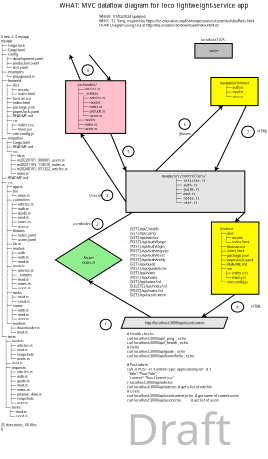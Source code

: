 <?xml version="1.0" encoding="UTF-8"?>
<dia:diagram xmlns:dia="http://www.lysator.liu.se/~alla/dia/">
  <dia:layer name="Background" visible="true" active="true">
    <dia:object type="Standard - Line" version="0" id="O0">
      <dia:attribute name="obj_pos">
        <dia:point val="34.996,59.212"/>
      </dia:attribute>
      <dia:attribute name="obj_bb">
        <dia:rectangle val="23.61,52.55;35.064,59.28"/>
      </dia:attribute>
      <dia:attribute name="conn_endpoints">
        <dia:point val="34.996,59.212"/>
        <dia:point val="23.707,52.62"/>
      </dia:attribute>
      <dia:attribute name="numcp">
        <dia:int val="1"/>
      </dia:attribute>
      <dia:attribute name="end_arrow">
        <dia:enum val="22"/>
      </dia:attribute>
      <dia:attribute name="end_arrow_length">
        <dia:real val="0.5"/>
      </dia:attribute>
      <dia:attribute name="end_arrow_width">
        <dia:real val="0.5"/>
      </dia:attribute>
      <dia:connections>
        <dia:connection handle="0" to="O13" connection="1"/>
        <dia:connection handle="1" to="O5" connection="8"/>
      </dia:connections>
    </dia:object>
    <dia:object type="Standard - Line" version="0" id="O1">
      <dia:attribute name="obj_pos">
        <dia:point val="22.261,16.34"/>
      </dia:attribute>
      <dia:attribute name="obj_bb">
        <dia:rectangle val="20.202,11.544;22.326,16.405"/>
      </dia:attribute>
      <dia:attribute name="conn_endpoints">
        <dia:point val="22.261,16.34"/>
        <dia:point val="20.311,11.647"/>
      </dia:attribute>
      <dia:attribute name="numcp">
        <dia:int val="1"/>
      </dia:attribute>
      <dia:attribute name="end_arrow">
        <dia:enum val="22"/>
      </dia:attribute>
      <dia:attribute name="end_arrow_length">
        <dia:real val="0.5"/>
      </dia:attribute>
      <dia:attribute name="end_arrow_width">
        <dia:real val="0.5"/>
      </dia:attribute>
    </dia:object>
    <dia:object type="Standard - Line" version="0" id="O2">
      <dia:attribute name="obj_pos">
        <dia:point val="23.707,45.008"/>
      </dia:attribute>
      <dia:attribute name="obj_bb">
        <dia:rectangle val="23.638,36.271;38.121,45.077"/>
      </dia:attribute>
      <dia:attribute name="conn_endpoints">
        <dia:point val="23.707,45.008"/>
        <dia:point val="38.025,36.34"/>
      </dia:attribute>
      <dia:attribute name="numcp">
        <dia:int val="1"/>
      </dia:attribute>
      <dia:attribute name="end_arrow">
        <dia:enum val="22"/>
      </dia:attribute>
      <dia:attribute name="end_arrow_length">
        <dia:real val="0.5"/>
      </dia:attribute>
      <dia:attribute name="end_arrow_width">
        <dia:real val="0.5"/>
      </dia:attribute>
      <dia:connections>
        <dia:connection handle="0" to="O5" connection="0"/>
      </dia:connections>
    </dia:object>
    <dia:object type="Flowchart - Box" version="0" id="O3">
      <dia:attribute name="obj_pos">
        <dia:point val="30.475,32.699"/>
      </dia:attribute>
      <dia:attribute name="obj_bb">
        <dia:rectangle val="30.425,32.649;52.075,40.249"/>
      </dia:attribute>
      <dia:attribute name="elem_corner">
        <dia:point val="30.475,32.699"/>
      </dia:attribute>
      <dia:attribute name="elem_width">
        <dia:real val="21.55"/>
      </dia:attribute>
      <dia:attribute name="elem_height">
        <dia:real val="7.5"/>
      </dia:attribute>
      <dia:attribute name="border_width">
        <dia:real val="0.1"/>
      </dia:attribute>
      <dia:attribute name="inner_color">
        <dia:color val="#e5e5e5"/>
      </dia:attribute>
      <dia:attribute name="show_background">
        <dia:boolean val="true"/>
      </dia:attribute>
      <dia:attribute name="padding">
        <dia:real val="0.5"/>
      </dia:attribute>
      <dia:attribute name="text">
        <dia:composite type="text">
          <dia:attribute name="string">
            <dia:string>#myapp/src/controllers/
     ├── articles.rs
 ├── auth.rs
  ├── guide.rs
├── mod.rs
  ├── notes.rs
 └── user.rs
#</dia:string>
          </dia:attribute>
          <dia:attribute name="font">
            <dia:font family="Consolas" style="0" name="Courier"/>
          </dia:attribute>
          <dia:attribute name="height">
            <dia:real val="0.8"/>
          </dia:attribute>
          <dia:attribute name="pos">
            <dia:point val="41.25,33.839"/>
          </dia:attribute>
          <dia:attribute name="color">
            <dia:color val="#000000"/>
          </dia:attribute>
          <dia:attribute name="alignment">
            <dia:enum val="1"/>
          </dia:attribute>
        </dia:composite>
      </dia:attribute>
    </dia:object>
    <dia:object type="Flowchart - Box" version="0" id="O4">
      <dia:attribute name="obj_pos">
        <dia:point val="45.876,15.75"/>
      </dia:attribute>
      <dia:attribute name="obj_bb">
        <dia:rectangle val="45.826,15.7;54.475,20.9"/>
      </dia:attribute>
      <dia:attribute name="elem_corner">
        <dia:point val="45.876,15.75"/>
      </dia:attribute>
      <dia:attribute name="elem_width">
        <dia:real val="8.549"/>
      </dia:attribute>
      <dia:attribute name="elem_height">
        <dia:real val="5.1"/>
      </dia:attribute>
      <dia:attribute name="border_width">
        <dia:real val="0.1"/>
      </dia:attribute>
      <dia:attribute name="inner_color">
        <dia:color val="#fffa00"/>
      </dia:attribute>
      <dia:attribute name="show_background">
        <dia:boolean val="true"/>
      </dia:attribute>
      <dia:attribute name="padding">
        <dia:real val="0.5"/>
      </dia:attribute>
      <dia:attribute name="text">
        <dia:composite type="text">
          <dia:attribute name="string">
            <dia:string>#myapp/src/views/
├── auth.rs
├── mod.rs
└── user.rs
#</dia:string>
          </dia:attribute>
          <dia:attribute name="font">
            <dia:font family="sans" style="0" name="Helvetica"/>
          </dia:attribute>
          <dia:attribute name="height">
            <dia:real val="0.8"/>
          </dia:attribute>
          <dia:attribute name="pos">
            <dia:point val="50.151,16.94"/>
          </dia:attribute>
          <dia:attribute name="color">
            <dia:color val="#000000"/>
          </dia:attribute>
          <dia:attribute name="alignment">
            <dia:enum val="1"/>
          </dia:attribute>
        </dia:composite>
      </dia:attribute>
    </dia:object>
    <dia:object type="Flowchart - Diamond" version="0" id="O5">
      <dia:attribute name="obj_pos">
        <dia:point val="17.689,45.008"/>
      </dia:attribute>
      <dia:attribute name="obj_bb">
        <dia:rectangle val="17.639,44.958;29.775,52.67"/>
      </dia:attribute>
      <dia:attribute name="elem_corner">
        <dia:point val="17.689,45.008"/>
      </dia:attribute>
      <dia:attribute name="elem_width">
        <dia:real val="12.036"/>
      </dia:attribute>
      <dia:attribute name="elem_height">
        <dia:real val="7.611"/>
      </dia:attribute>
      <dia:attribute name="border_width">
        <dia:real val="0.1"/>
      </dia:attribute>
      <dia:attribute name="inner_color">
        <dia:color val="#90ee90"/>
      </dia:attribute>
      <dia:attribute name="show_background">
        <dia:boolean val="true"/>
      </dia:attribute>
      <dia:attribute name="padding">
        <dia:real val="0.354"/>
      </dia:attribute>
      <dia:attribute name="text">
        <dia:composite type="text">
          <dia:attribute name="string">
            <dia:string>#Router
routes.rs#</dia:string>
          </dia:attribute>
          <dia:attribute name="font">
            <dia:font family="sans" style="0" name="Helvetica"/>
          </dia:attribute>
          <dia:attribute name="height">
            <dia:real val="0.8"/>
          </dia:attribute>
          <dia:attribute name="pos">
            <dia:point val="23.707,48.654"/>
          </dia:attribute>
          <dia:attribute name="color">
            <dia:color val="#000000"/>
          </dia:attribute>
          <dia:attribute name="alignment">
            <dia:enum val="1"/>
          </dia:attribute>
        </dia:composite>
      </dia:attribute>
    </dia:object>
    <dia:object type="Standard - Line" version="0" id="O6">
      <dia:attribute name="obj_pos">
        <dia:point val="50.275,55.045"/>
      </dia:attribute>
      <dia:attribute name="obj_bb">
        <dia:rectangle val="44.189,54.975;50.345,59.282"/>
      </dia:attribute>
      <dia:attribute name="conn_endpoints">
        <dia:point val="50.275,55.045"/>
        <dia:point val="44.281,59.212"/>
      </dia:attribute>
      <dia:attribute name="numcp">
        <dia:int val="1"/>
      </dia:attribute>
      <dia:attribute name="end_arrow">
        <dia:enum val="22"/>
      </dia:attribute>
      <dia:attribute name="end_arrow_length">
        <dia:real val="0.5"/>
      </dia:attribute>
      <dia:attribute name="end_arrow_width">
        <dia:real val="0.5"/>
      </dia:attribute>
    </dia:object>
    <dia:object type="Standard - Line" version="0" id="O7">
      <dia:attribute name="obj_pos">
        <dia:point val="35.862,32.699"/>
      </dia:attribute>
      <dia:attribute name="obj_bb">
        <dia:rectangle val="35.792,20.772;48.094,32.77"/>
      </dia:attribute>
      <dia:attribute name="conn_endpoints">
        <dia:point val="35.862,32.699"/>
        <dia:point val="48.014,20.85"/>
      </dia:attribute>
      <dia:attribute name="numcp">
        <dia:int val="1"/>
      </dia:attribute>
      <dia:attribute name="end_arrow">
        <dia:enum val="22"/>
      </dia:attribute>
      <dia:attribute name="end_arrow_length">
        <dia:real val="0.5"/>
      </dia:attribute>
      <dia:attribute name="end_arrow_width">
        <dia:real val="0.5"/>
      </dia:attribute>
      <dia:connections>
        <dia:connection handle="0" to="O3" connection="1"/>
        <dia:connection handle="1" to="O4" connection="12"/>
      </dia:connections>
    </dia:object>
    <dia:object type="Standard - Line" version="0" id="O8">
      <dia:attribute name="obj_pos">
        <dia:point val="52.288,20.85"/>
      </dia:attribute>
      <dia:attribute name="obj_bb">
        <dia:rectangle val="46.557,20.783;52.355,32.8"/>
      </dia:attribute>
      <dia:attribute name="conn_endpoints">
        <dia:point val="52.288,20.85"/>
        <dia:point val="46.638,32.699"/>
      </dia:attribute>
      <dia:attribute name="numcp">
        <dia:int val="1"/>
      </dia:attribute>
      <dia:attribute name="end_arrow">
        <dia:enum val="22"/>
      </dia:attribute>
      <dia:attribute name="end_arrow_length">
        <dia:real val="0.5"/>
      </dia:attribute>
      <dia:attribute name="end_arrow_width">
        <dia:real val="0.5"/>
      </dia:attribute>
      <dia:connections>
        <dia:connection handle="0" to="O4" connection="14"/>
        <dia:connection handle="1" to="O3" connection="3"/>
      </dia:connections>
    </dia:object>
    <dia:object type="Standard - Line" version="0" id="O9">
      <dia:attribute name="obj_pos">
        <dia:point val="30.475,38.324"/>
      </dia:attribute>
      <dia:attribute name="obj_bb">
        <dia:rectangle val="22.192,25.797;30.544,38.394"/>
      </dia:attribute>
      <dia:attribute name="conn_endpoints">
        <dia:point val="30.475,38.324"/>
        <dia:point val="22.261,25.89"/>
      </dia:attribute>
      <dia:attribute name="numcp">
        <dia:int val="1"/>
      </dia:attribute>
      <dia:attribute name="end_arrow">
        <dia:enum val="22"/>
      </dia:attribute>
      <dia:attribute name="end_arrow_length">
        <dia:real val="0.5"/>
      </dia:attribute>
      <dia:attribute name="end_arrow_width">
        <dia:real val="0.5"/>
      </dia:attribute>
      <dia:connections>
        <dia:connection handle="0" to="O3" connection="9"/>
      </dia:connections>
    </dia:object>
    <dia:object type="Flowchart - Ellipse" version="0" id="O10">
      <dia:attribute name="obj_pos">
        <dia:point val="25.8,59.579"/>
      </dia:attribute>
      <dia:attribute name="obj_bb">
        <dia:rectangle val="25.75,59.529;27.872,61.542"/>
      </dia:attribute>
      <dia:attribute name="elem_corner">
        <dia:point val="25.8,59.579"/>
      </dia:attribute>
      <dia:attribute name="elem_width">
        <dia:real val="2.022"/>
      </dia:attribute>
      <dia:attribute name="elem_height">
        <dia:real val="1.913"/>
      </dia:attribute>
      <dia:attribute name="show_background">
        <dia:boolean val="true"/>
      </dia:attribute>
      <dia:attribute name="padding">
        <dia:real val="0.354"/>
      </dia:attribute>
      <dia:attribute name="text">
        <dia:composite type="text">
          <dia:attribute name="string">
            <dia:string>#1#</dia:string>
          </dia:attribute>
          <dia:attribute name="font">
            <dia:font family="sans" style="0" name="Helvetica"/>
          </dia:attribute>
          <dia:attribute name="height">
            <dia:real val="0.8"/>
          </dia:attribute>
          <dia:attribute name="pos">
            <dia:point val="26.811,60.775"/>
          </dia:attribute>
          <dia:attribute name="color">
            <dia:color val="#000000"/>
          </dia:attribute>
          <dia:attribute name="alignment">
            <dia:enum val="1"/>
          </dia:attribute>
        </dia:composite>
      </dia:attribute>
    </dia:object>
    <dia:object type="Flowchart - Ellipse" version="0" id="O11">
      <dia:attribute name="obj_pos">
        <dia:point val="22.533,13.448"/>
      </dia:attribute>
      <dia:attribute name="obj_bb">
        <dia:rectangle val="22.483,13.398;24.605,15.411"/>
      </dia:attribute>
      <dia:attribute name="elem_corner">
        <dia:point val="22.533,13.448"/>
      </dia:attribute>
      <dia:attribute name="elem_width">
        <dia:real val="2.022"/>
      </dia:attribute>
      <dia:attribute name="elem_height">
        <dia:real val="1.913"/>
      </dia:attribute>
      <dia:attribute name="show_background">
        <dia:boolean val="true"/>
      </dia:attribute>
      <dia:attribute name="padding">
        <dia:real val="0.354"/>
      </dia:attribute>
      <dia:attribute name="text">
        <dia:composite type="text">
          <dia:attribute name="string">
            <dia:string>#4#</dia:string>
          </dia:attribute>
          <dia:attribute name="font">
            <dia:font family="sans" style="0" name="Helvetica"/>
          </dia:attribute>
          <dia:attribute name="height">
            <dia:real val="0.8"/>
          </dia:attribute>
          <dia:attribute name="pos">
            <dia:point val="23.544,14.644"/>
          </dia:attribute>
          <dia:attribute name="color">
            <dia:color val="#000000"/>
          </dia:attribute>
          <dia:attribute name="alignment">
            <dia:enum val="1"/>
          </dia:attribute>
        </dia:composite>
      </dia:attribute>
    </dia:object>
    <dia:object type="Flowchart - Ellipse" version="0" id="O12">
      <dia:attribute name="obj_pos">
        <dia:point val="29.911,28.212"/>
      </dia:attribute>
      <dia:attribute name="obj_bb">
        <dia:rectangle val="29.861,28.162;31.983,30.175"/>
      </dia:attribute>
      <dia:attribute name="elem_corner">
        <dia:point val="29.911,28.212"/>
      </dia:attribute>
      <dia:attribute name="elem_width">
        <dia:real val="2.022"/>
      </dia:attribute>
      <dia:attribute name="elem_height">
        <dia:real val="1.913"/>
      </dia:attribute>
      <dia:attribute name="show_background">
        <dia:boolean val="true"/>
      </dia:attribute>
      <dia:attribute name="padding">
        <dia:real val="0.354"/>
      </dia:attribute>
      <dia:attribute name="text">
        <dia:composite type="text">
          <dia:attribute name="string">
            <dia:string>#5#</dia:string>
          </dia:attribute>
          <dia:attribute name="font">
            <dia:font family="sans" style="0" name="Helvetica"/>
          </dia:attribute>
          <dia:attribute name="height">
            <dia:real val="0.8"/>
          </dia:attribute>
          <dia:attribute name="pos">
            <dia:point val="30.922,29.409"/>
          </dia:attribute>
          <dia:attribute name="color">
            <dia:color val="#000000"/>
          </dia:attribute>
          <dia:attribute name="alignment">
            <dia:enum val="1"/>
          </dia:attribute>
        </dia:composite>
      </dia:attribute>
    </dia:object>
    <dia:object type="Flowchart - Parallelogram" version="0" id="O13">
      <dia:attribute name="obj_pos">
        <dia:point val="29.625,59.212"/>
      </dia:attribute>
      <dia:attribute name="obj_bb">
        <dia:rectangle val="29.575,59.162;48.974,61.262"/>
      </dia:attribute>
      <dia:attribute name="elem_corner">
        <dia:point val="29.625,59.212"/>
      </dia:attribute>
      <dia:attribute name="elem_width">
        <dia:real val="19.299"/>
      </dia:attribute>
      <dia:attribute name="elem_height">
        <dia:real val="2"/>
      </dia:attribute>
      <dia:attribute name="border_width">
        <dia:real val="0.1"/>
      </dia:attribute>
      <dia:attribute name="inner_color">
        <dia:color val="#e5e5e5"/>
      </dia:attribute>
      <dia:attribute name="show_background">
        <dia:boolean val="true"/>
      </dia:attribute>
      <dia:attribute name="shear_angle">
        <dia:real val="70"/>
      </dia:attribute>
      <dia:attribute name="padding">
        <dia:real val="0.5"/>
      </dia:attribute>
      <dia:attribute name="text">
        <dia:composite type="text">
          <dia:attribute name="string">
            <dia:string>#http://localhost:3000/api/user/current#</dia:string>
          </dia:attribute>
          <dia:attribute name="font">
            <dia:font family="sans" style="0" name="Helvetica"/>
          </dia:attribute>
          <dia:attribute name="height">
            <dia:real val="0.8"/>
          </dia:attribute>
          <dia:attribute name="pos">
            <dia:point val="39.274,60.452"/>
          </dia:attribute>
          <dia:attribute name="color">
            <dia:color val="#000000"/>
          </dia:attribute>
          <dia:attribute name="alignment">
            <dia:enum val="1"/>
          </dia:attribute>
        </dia:composite>
      </dia:attribute>
    </dia:object>
    <dia:object type="Standard - Line" version="0" id="O14">
      <dia:attribute name="obj_pos">
        <dia:point val="27.704,25.89"/>
      </dia:attribute>
      <dia:attribute name="obj_bb">
        <dia:rectangle val="27.639,25.825;30.589,32.803"/>
      </dia:attribute>
      <dia:attribute name="conn_endpoints">
        <dia:point val="27.704,25.89"/>
        <dia:point val="30.475,32.699"/>
      </dia:attribute>
      <dia:attribute name="numcp">
        <dia:int val="1"/>
      </dia:attribute>
      <dia:attribute name="end_arrow">
        <dia:enum val="22"/>
      </dia:attribute>
      <dia:attribute name="end_arrow_length">
        <dia:real val="0.5"/>
      </dia:attribute>
      <dia:attribute name="end_arrow_width">
        <dia:real val="0.5"/>
      </dia:attribute>
    </dia:object>
    <dia:object type="Standard - Line" version="0" id="O15">
      <dia:attribute name="obj_pos">
        <dia:point val="23.825,11.647"/>
      </dia:attribute>
      <dia:attribute name="obj_bb">
        <dia:rectangle val="23.755,11.577;27.775,16.426"/>
      </dia:attribute>
      <dia:attribute name="conn_endpoints">
        <dia:point val="23.825,11.647"/>
        <dia:point val="27.704,16.34"/>
      </dia:attribute>
      <dia:attribute name="numcp">
        <dia:int val="1"/>
      </dia:attribute>
      <dia:attribute name="end_arrow">
        <dia:enum val="22"/>
      </dia:attribute>
      <dia:attribute name="end_arrow_length">
        <dia:real val="0.5"/>
      </dia:attribute>
      <dia:attribute name="end_arrow_width">
        <dia:real val="0.5"/>
      </dia:attribute>
      <dia:connections>
        <dia:connection handle="0" to="O0" connection="12"/>
      </dia:connections>
    </dia:object>
    <dia:object type="Standard - Text" version="1" id="O16">
      <dia:attribute name="obj_pos">
        <dia:point val="25.626,4.925"/>
      </dia:attribute>
      <dia:attribute name="obj_bb">
        <dia:rectangle val="25.626,4.266;53.335,7.496"/>
      </dia:attribute>
      <dia:attribute name="text">
        <dia:composite type="text">
          <dia:attribute name="string">
            <dia:string>#WHEN:  01/02/2024 updated.
WHO:  T.J. Yang, inspired by https://se-education.org/learningresources/contents/ruby/Rails.html
HOW: Diagram using Dia at http://dia-installer.de/download/index.html.en
#</dia:string>
          </dia:attribute>
          <dia:attribute name="font">
            <dia:font family="sans" style="0" name="Helvetica"/>
          </dia:attribute>
          <dia:attribute name="height">
            <dia:real val="0.8"/>
          </dia:attribute>
          <dia:attribute name="pos">
            <dia:point val="25.626,4.925"/>
          </dia:attribute>
          <dia:attribute name="color">
            <dia:color val="#000000"/>
          </dia:attribute>
          <dia:attribute name="alignment">
            <dia:enum val="0"/>
          </dia:attribute>
        </dia:composite>
      </dia:attribute>
      <dia:attribute name="valign">
        <dia:enum val="3"/>
      </dia:attribute>
    </dia:object>
    <dia:group>
      <dia:object type="Flowchart - Ellipse" version="0" id="O17">
        <dia:attribute name="obj_pos">
          <dia:point val="24.349,41.336"/>
        </dia:attribute>
        <dia:attribute name="obj_bb">
          <dia:rectangle val="24.299,41.286;26.37,43.327"/>
        </dia:attribute>
        <dia:attribute name="elem_corner">
          <dia:point val="24.349,41.336"/>
        </dia:attribute>
        <dia:attribute name="elem_width">
          <dia:real val="1.971"/>
        </dia:attribute>
        <dia:attribute name="elem_height">
          <dia:real val="1.941"/>
        </dia:attribute>
        <dia:attribute name="show_background">
          <dia:boolean val="true"/>
        </dia:attribute>
        <dia:attribute name="padding">
          <dia:real val="0.354"/>
        </dia:attribute>
        <dia:attribute name="text">
          <dia:composite type="text">
            <dia:attribute name="string">
              <dia:string>#2#</dia:string>
            </dia:attribute>
            <dia:attribute name="font">
              <dia:font family="sans" style="0" name="Helvetica"/>
            </dia:attribute>
            <dia:attribute name="height">
              <dia:real val="0.8"/>
            </dia:attribute>
            <dia:attribute name="pos">
              <dia:point val="25.334,42.547"/>
            </dia:attribute>
            <dia:attribute name="color">
              <dia:color val="#000000"/>
            </dia:attribute>
            <dia:attribute name="alignment">
              <dia:enum val="1"/>
            </dia:attribute>
          </dia:composite>
        </dia:attribute>
      </dia:object>
      <dia:object type="Standard - Text" version="1" id="O18">
        <dia:attribute name="obj_pos">
          <dia:point val="20.872,42.531"/>
        </dia:attribute>
        <dia:attribute name="obj_bb">
          <dia:rectangle val="20.872,41.891;24.062,42.663"/>
        </dia:attribute>
        <dia:attribute name="text">
          <dia:composite type="text">
            <dia:attribute name="string">
              <dia:string>#user#index#</dia:string>
            </dia:attribute>
            <dia:attribute name="font">
              <dia:font family="sans" style="0" name="Helvetica"/>
            </dia:attribute>
            <dia:attribute name="height">
              <dia:real val="0.8"/>
            </dia:attribute>
            <dia:attribute name="pos">
              <dia:point val="20.872,42.531"/>
            </dia:attribute>
            <dia:attribute name="color">
              <dia:color val="#000000"/>
            </dia:attribute>
            <dia:attribute name="alignment">
              <dia:enum val="0"/>
            </dia:attribute>
          </dia:composite>
        </dia:attribute>
        <dia:attribute name="valign">
          <dia:enum val="3"/>
        </dia:attribute>
      </dia:object>
    </dia:group>
    <dia:object type="Standard - Text" version="1" id="O19">
      <dia:attribute name="obj_pos">
        <dia:point val="7.825,8.576"/>
      </dia:attribute>
      <dia:attribute name="obj_bb">
        <dia:rectangle val="7.825,7.936;20.075,80.708"/>
      </dia:attribute>
      <dia:attribute name="text">
        <dia:composite type="text">
          <dia:attribute name="string">
            <dia:string>#$ tree -L 3 myapp
myapp
├── Cargo.lock
├── Cargo.toml
├── config
│   ├── development.yaml
│   ├── production.yaml
│   └── test.yaml
├── examples
│   └── playground.rs
├── frontend
│   ├── dist
│   │   ├── assets
│   │   └── index.html
│   ├── favicon.ico
│   ├── index.html
│   ├── package.json
│   ├── pnpm-lock.yaml
│   ├── README.md
│   ├── src
│   │   ├── index.css
│   │   └── main.jsx
│   └── vite.config.js
├── migration
│   ├── Cargo.toml
│   ├── README.md
│   └── src
│       ├── lib.rs
│       ├── m20220101_000001_users.rs
│       ├── m20231103_114510_notes.rs
│       ├── m20240101_031322_articles.rs
│       └── main.rs
├── README.md
├── src
│   ├── app.rs
│   ├── bin
│   │   └── main.rs
│   ├── controllers
│   │   ├── articles.rs
│   │   ├── auth.rs
│   │   ├── guide.rs
│   │   ├── mod.rs
│   │   ├── notes.rs
│   │   └── user.rs
│   ├── fixtures
│   │   ├── notes.yaml
│   │   └── users.yaml
│   ├── lib.rs
│   ├── mailers
│   │   ├── auth
│   │   ├── auth.rs
│   │   └── mod.rs
│   ├── models
│   │   ├── articles.rs
│   │   ├── _entities
│   │   ├── mod.rs
│   │   ├── notes.rs
│   │   └── users.rs
│   ├── tasks
│   │   ├── mod.rs
│   │   └── seed.rs
│   ├── views
│   │   ├── auth.rs
│   │   ├── mod.rs
│   │   └── user.rs
│   └── workers
│       ├── downloader.rs
│       └── mod.rs
└── tests
    ├── models
    │   ├── articles.rs
    │   ├── mod.rs
    │   ├── snapshots
    │   └── users.rs
    ├── mod.rs
    ├── requests
    │   ├── articles.rs
    │   ├── auth.rs
    │   ├── guide.rs
    │   ├── mod.rs
    │   ├── notes.rs
    │   ├── prepare_data.rs
    │   ├── snapshots
    │   └── user.rs
    └── tasks
        ├── mod.rs
        └── seed.rs

25 directories, 60 files
$
#</dia:string>
          </dia:attribute>
          <dia:attribute name="font">
            <dia:font family="sans" style="0" name="Helvetica"/>
          </dia:attribute>
          <dia:attribute name="height">
            <dia:real val="0.8"/>
          </dia:attribute>
          <dia:attribute name="pos">
            <dia:point val="7.825,8.576"/>
          </dia:attribute>
          <dia:attribute name="color">
            <dia:color val="#000000"/>
          </dia:attribute>
          <dia:attribute name="alignment">
            <dia:enum val="0"/>
          </dia:attribute>
        </dia:composite>
      </dia:attribute>
      <dia:attribute name="valign">
        <dia:enum val="3"/>
      </dia:attribute>
    </dia:object>
    <dia:object type="Standard - Line" version="0" id="O20">
      <dia:attribute name="obj_pos">
        <dia:point val="52.025,40.199"/>
      </dia:attribute>
      <dia:attribute name="obj_bb">
        <dia:rectangle val="50.196,40.129;52.096,42.024"/>
      </dia:attribute>
      <dia:attribute name="conn_endpoints">
        <dia:point val="52.025,40.199"/>
        <dia:point val="50.275,41.945"/>
      </dia:attribute>
      <dia:attribute name="numcp">
        <dia:int val="1"/>
      </dia:attribute>
      <dia:attribute name="end_arrow">
        <dia:enum val="22"/>
      </dia:attribute>
      <dia:attribute name="end_arrow_length">
        <dia:real val="0.5"/>
      </dia:attribute>
      <dia:attribute name="end_arrow_width">
        <dia:real val="0.5"/>
      </dia:attribute>
      <dia:connections>
        <dia:connection handle="0" to="O3" connection="15"/>
      </dia:connections>
    </dia:object>
    <dia:group>
      <dia:object type="Standard - Text" version="1" id="O21">
        <dia:attribute name="obj_pos">
          <dia:point val="46.689,54.402"/>
        </dia:attribute>
        <dia:attribute name="obj_bb">
          <dia:rectangle val="46.689,53.762;48.306,54.535"/>
        </dia:attribute>
        <dia:attribute name="text">
          <dia:composite type="text">
            <dia:attribute name="string">
              <dia:string>#HTML#</dia:string>
            </dia:attribute>
            <dia:attribute name="font">
              <dia:font family="sans" style="0" name="Helvetica"/>
            </dia:attribute>
            <dia:attribute name="height">
              <dia:real val="0.8"/>
            </dia:attribute>
            <dia:attribute name="pos">
              <dia:point val="46.689,54.402"/>
            </dia:attribute>
            <dia:attribute name="color">
              <dia:color val="#000000"/>
            </dia:attribute>
            <dia:attribute name="alignment">
              <dia:enum val="0"/>
            </dia:attribute>
          </dia:composite>
        </dia:attribute>
        <dia:attribute name="valign">
          <dia:enum val="3"/>
        </dia:attribute>
      </dia:object>
      <dia:object type="Flowchart - Box" version="0" id="O22">
        <dia:attribute name="obj_pos">
          <dia:point val="45.975,41.945"/>
        </dia:attribute>
        <dia:attribute name="obj_bb">
          <dia:rectangle val="45.925,41.895;54.625,55.095"/>
        </dia:attribute>
        <dia:attribute name="elem_corner">
          <dia:point val="45.975,41.945"/>
        </dia:attribute>
        <dia:attribute name="elem_width">
          <dia:real val="8.6"/>
        </dia:attribute>
        <dia:attribute name="elem_height">
          <dia:real val="13.1"/>
        </dia:attribute>
        <dia:attribute name="border_width">
          <dia:real val="0.1"/>
        </dia:attribute>
        <dia:attribute name="inner_color">
          <dia:color val="#fffa00"/>
        </dia:attribute>
        <dia:attribute name="show_background">
          <dia:boolean val="true"/>
        </dia:attribute>
        <dia:attribute name="padding">
          <dia:real val="0.5"/>
        </dia:attribute>
        <dia:attribute name="text">
          <dia:composite type="text">
            <dia:attribute name="string">
              <dia:string>#













#</dia:string>
            </dia:attribute>
            <dia:attribute name="font">
              <dia:font family="sans" style="0" name="Helvetica"/>
            </dia:attribute>
            <dia:attribute name="height">
              <dia:real val="0.8"/>
            </dia:attribute>
            <dia:attribute name="pos">
              <dia:point val="50.275,43.135"/>
            </dia:attribute>
            <dia:attribute name="color">
              <dia:color val="#000000"/>
            </dia:attribute>
            <dia:attribute name="alignment">
              <dia:enum val="1"/>
            </dia:attribute>
          </dia:composite>
        </dia:attribute>
      </dia:object>
      <dia:object type="Standard - Text" version="1" id="O23">
        <dia:attribute name="obj_pos">
          <dia:point val="47.575,43.44"/>
        </dia:attribute>
        <dia:attribute name="obj_bb">
          <dia:rectangle val="47.575,42.8;53.615,53.972"/>
        </dia:attribute>
        <dia:attribute name="text">
          <dia:composite type="text">
            <dia:attribute name="string">
              <dia:string>#frontend
├── dist
│   ├── assets
│   └── index.html
├── favicon.ico
├── index.html
├── package.json
├── pnpm-lock.yaml
├── README.md
├── src
│   ├── index.css
│   └── main.jsx
└── vite.config.js
#</dia:string>
            </dia:attribute>
            <dia:attribute name="font">
              <dia:font family="sans" style="0" name="Helvetica"/>
            </dia:attribute>
            <dia:attribute name="height">
              <dia:real val="0.8"/>
            </dia:attribute>
            <dia:attribute name="pos">
              <dia:point val="47.575,43.44"/>
            </dia:attribute>
            <dia:attribute name="color">
              <dia:color val="#000000"/>
            </dia:attribute>
            <dia:attribute name="alignment">
              <dia:enum val="0"/>
            </dia:attribute>
          </dia:composite>
        </dia:attribute>
        <dia:attribute name="valign">
          <dia:enum val="3"/>
        </dia:attribute>
      </dia:object>
    </dia:group>
    <dia:group>
      <dia:object type="Flowchart - Ellipse" version="0" id="O24">
        <dia:attribute name="obj_pos">
          <dia:point val="51.462,24.567"/>
        </dia:attribute>
        <dia:attribute name="obj_bb">
          <dia:rectangle val="51.412,24.517;53.794,26.689"/>
        </dia:attribute>
        <dia:attribute name="elem_corner">
          <dia:point val="51.462,24.567"/>
        </dia:attribute>
        <dia:attribute name="elem_width">
          <dia:real val="2.282"/>
        </dia:attribute>
        <dia:attribute name="elem_height">
          <dia:real val="2.073"/>
        </dia:attribute>
        <dia:attribute name="show_background">
          <dia:boolean val="true"/>
        </dia:attribute>
        <dia:attribute name="padding">
          <dia:real val="0.354"/>
        </dia:attribute>
        <dia:attribute name="text">
          <dia:composite type="text">
            <dia:attribute name="string">
              <dia:string>#7#</dia:string>
            </dia:attribute>
            <dia:attribute name="font">
              <dia:font family="sans" style="0" name="Helvetica"/>
            </dia:attribute>
            <dia:attribute name="height">
              <dia:real val="0.8"/>
            </dia:attribute>
            <dia:attribute name="pos">
              <dia:point val="52.603,25.843"/>
            </dia:attribute>
            <dia:attribute name="color">
              <dia:color val="#000000"/>
            </dia:attribute>
            <dia:attribute name="alignment">
              <dia:enum val="1"/>
            </dia:attribute>
          </dia:composite>
        </dia:attribute>
      </dia:object>
      <dia:object type="Standard - Text" version="1" id="O25">
        <dia:attribute name="obj_pos">
          <dia:point val="54.316,25.721"/>
        </dia:attribute>
        <dia:attribute name="obj_bb">
          <dia:rectangle val="54.316,25.081;55.933,25.854"/>
        </dia:attribute>
        <dia:attribute name="text">
          <dia:composite type="text">
            <dia:attribute name="string">
              <dia:string>#HTML#</dia:string>
            </dia:attribute>
            <dia:attribute name="font">
              <dia:font family="sans" style="0" name="Helvetica"/>
            </dia:attribute>
            <dia:attribute name="height">
              <dia:real val="0.8"/>
            </dia:attribute>
            <dia:attribute name="pos">
              <dia:point val="54.316,25.721"/>
            </dia:attribute>
            <dia:attribute name="color">
              <dia:color val="#000000"/>
            </dia:attribute>
            <dia:attribute name="alignment">
              <dia:enum val="0"/>
            </dia:attribute>
          </dia:composite>
        </dia:attribute>
        <dia:attribute name="valign">
          <dia:enum val="3"/>
        </dia:attribute>
      </dia:object>
    </dia:group>
    <dia:group>
      <dia:object type="Flowchart - Ellipse" version="0" id="O26">
        <dia:attribute name="obj_pos">
          <dia:point val="40.108,23.239"/>
        </dia:attribute>
        <dia:attribute name="obj_bb">
          <dia:rectangle val="40.058,23.189;42.181,25.202"/>
        </dia:attribute>
        <dia:attribute name="elem_corner">
          <dia:point val="40.108,23.239"/>
        </dia:attribute>
        <dia:attribute name="elem_width">
          <dia:real val="2.022"/>
        </dia:attribute>
        <dia:attribute name="elem_height">
          <dia:real val="1.913"/>
        </dia:attribute>
        <dia:attribute name="show_background">
          <dia:boolean val="true"/>
        </dia:attribute>
        <dia:attribute name="padding">
          <dia:real val="0.354"/>
        </dia:attribute>
        <dia:attribute name="text">
          <dia:composite type="text">
            <dia:attribute name="string">
              <dia:string>#6#</dia:string>
            </dia:attribute>
            <dia:attribute name="font">
              <dia:font family="sans" style="0" name="Helvetica"/>
            </dia:attribute>
            <dia:attribute name="height">
              <dia:real val="0.8"/>
            </dia:attribute>
            <dia:attribute name="pos">
              <dia:point val="41.12,24.436"/>
            </dia:attribute>
            <dia:attribute name="color">
              <dia:color val="#000000"/>
            </dia:attribute>
            <dia:attribute name="alignment">
              <dia:enum val="1"/>
            </dia:attribute>
          </dia:composite>
        </dia:attribute>
      </dia:object>
      <dia:object type="Standard - Text" version="1" id="O27">
        <dia:attribute name="obj_pos">
          <dia:point val="40.082,26.196"/>
        </dia:attribute>
        <dia:attribute name="obj_bb">
          <dia:rectangle val="40.082,25.556;42.159,26.329"/>
        </dia:attribute>
        <dia:attribute name="text">
          <dia:composite type="text">
            <dia:attribute name="string">
              <dia:string>#@users#</dia:string>
            </dia:attribute>
            <dia:attribute name="font">
              <dia:font family="sans" style="0" name="Helvetica"/>
            </dia:attribute>
            <dia:attribute name="height">
              <dia:real val="0.8"/>
            </dia:attribute>
            <dia:attribute name="pos">
              <dia:point val="40.082,26.196"/>
            </dia:attribute>
            <dia:attribute name="color">
              <dia:color val="#000000"/>
            </dia:attribute>
            <dia:attribute name="alignment">
              <dia:enum val="0"/>
            </dia:attribute>
          </dia:composite>
        </dia:attribute>
        <dia:attribute name="valign">
          <dia:enum val="3"/>
        </dia:attribute>
      </dia:object>
    </dia:group>
    <dia:group>
      <dia:object type="Flowchart - Ellipse" version="0" id="O28">
        <dia:attribute name="obj_pos">
          <dia:point val="49.58,56.412"/>
        </dia:attribute>
        <dia:attribute name="obj_bb">
          <dia:rectangle val="49.53,56.362;51.874,58.328"/>
        </dia:attribute>
        <dia:attribute name="elem_corner">
          <dia:point val="49.58,56.412"/>
        </dia:attribute>
        <dia:attribute name="elem_width">
          <dia:real val="2.244"/>
        </dia:attribute>
        <dia:attribute name="elem_height">
          <dia:real val="1.866"/>
        </dia:attribute>
        <dia:attribute name="show_background">
          <dia:boolean val="true"/>
        </dia:attribute>
        <dia:attribute name="padding">
          <dia:real val="0.354"/>
        </dia:attribute>
        <dia:attribute name="text">
          <dia:composite type="text">
            <dia:attribute name="string">
              <dia:string>#8#</dia:string>
            </dia:attribute>
            <dia:attribute name="font">
              <dia:font family="sans" style="0" name="Helvetica"/>
            </dia:attribute>
            <dia:attribute name="height">
              <dia:real val="0.8"/>
            </dia:attribute>
            <dia:attribute name="pos">
              <dia:point val="50.702,57.585"/>
            </dia:attribute>
            <dia:attribute name="color">
              <dia:color val="#000000"/>
            </dia:attribute>
            <dia:attribute name="alignment">
              <dia:enum val="1"/>
            </dia:attribute>
          </dia:composite>
        </dia:attribute>
      </dia:object>
      <dia:object type="Standard - Text" version="1" id="O29">
        <dia:attribute name="obj_pos">
          <dia:point val="53.175,57.49"/>
        </dia:attribute>
        <dia:attribute name="obj_bb">
          <dia:rectangle val="53.175,56.85;54.792,57.623"/>
        </dia:attribute>
        <dia:attribute name="text">
          <dia:composite type="text">
            <dia:attribute name="string">
              <dia:string>#HTML#</dia:string>
            </dia:attribute>
            <dia:attribute name="font">
              <dia:font family="sans" style="0" name="Helvetica"/>
            </dia:attribute>
            <dia:attribute name="height">
              <dia:real val="0.8"/>
            </dia:attribute>
            <dia:attribute name="pos">
              <dia:point val="53.175,57.49"/>
            </dia:attribute>
            <dia:attribute name="color">
              <dia:color val="#000000"/>
            </dia:attribute>
            <dia:attribute name="alignment">
              <dia:enum val="0"/>
            </dia:attribute>
          </dia:composite>
        </dia:attribute>
        <dia:attribute name="valign">
          <dia:enum val="3"/>
        </dia:attribute>
      </dia:object>
    </dia:group>
    <dia:object type="Standard - Text" version="1" id="O30">
      <dia:attribute name="obj_pos">
        <dia:point val="18.45,3.09"/>
      </dia:attribute>
      <dia:attribute name="obj_bb">
        <dia:rectangle val="18.45,1.926;49.552,6.213"/>
      </dia:attribute>
      <dia:attribute name="text">
        <dia:composite type="text">
          <dia:attribute name="string">
            <dia:string>#WHAT: MVC dataflow diagram for loco lightweight-service app

#</dia:string>
          </dia:attribute>
          <dia:attribute name="font">
            <dia:font family="sans" style="0" name="Helvetica"/>
          </dia:attribute>
          <dia:attribute name="height">
            <dia:real val="1.411"/>
          </dia:attribute>
          <dia:attribute name="pos">
            <dia:point val="18.45,3.09"/>
          </dia:attribute>
          <dia:attribute name="color">
            <dia:color val="#000000"/>
          </dia:attribute>
          <dia:attribute name="alignment">
            <dia:enum val="0"/>
          </dia:attribute>
        </dia:composite>
      </dia:attribute>
      <dia:attribute name="valign">
        <dia:enum val="3"/>
      </dia:attribute>
    </dia:object>
    <dia:group>
      <dia:object type="Flowchart - Box" version="0" id="O31">
        <dia:attribute name="obj_pos">
          <dia:point val="19.54,16.34"/>
        </dia:attribute>
        <dia:attribute name="obj_bb">
          <dia:rectangle val="19.49,16.29;30.475,25.94"/>
        </dia:attribute>
        <dia:attribute name="elem_corner">
          <dia:point val="19.54,16.34"/>
        </dia:attribute>
        <dia:attribute name="elem_width">
          <dia:real val="10.885"/>
        </dia:attribute>
        <dia:attribute name="elem_height">
          <dia:real val="9.55"/>
        </dia:attribute>
        <dia:attribute name="border_width">
          <dia:real val="0.1"/>
        </dia:attribute>
        <dia:attribute name="inner_color">
          <dia:color val="#ffc0cb"/>
        </dia:attribute>
        <dia:attribute name="show_background">
          <dia:boolean val="true"/>
        </dia:attribute>
        <dia:attribute name="padding">
          <dia:real val="0.5"/>
        </dia:attribute>
        <dia:attribute name="text">
          <dia:composite type="text">
            <dia:attribute name="string">
              <dia:string>##</dia:string>
            </dia:attribute>
            <dia:attribute name="font">
              <dia:font family="sans" style="0" name="Helvetica"/>
            </dia:attribute>
            <dia:attribute name="height">
              <dia:real val="0.8"/>
            </dia:attribute>
            <dia:attribute name="pos">
              <dia:point val="24.982,21.355"/>
            </dia:attribute>
            <dia:attribute name="color">
              <dia:color val="#000000"/>
            </dia:attribute>
            <dia:attribute name="alignment">
              <dia:enum val="1"/>
            </dia:attribute>
          </dia:composite>
        </dia:attribute>
      </dia:object>
      <dia:object type="Standard - Text" version="1" id="O32">
        <dia:attribute name="obj_pos">
          <dia:point val="30.557,22.917"/>
        </dia:attribute>
        <dia:attribute name="obj_bb">
          <dia:rectangle val="30.557,22.277;30.557,23.05"/>
        </dia:attribute>
        <dia:attribute name="text">
          <dia:composite type="text">
            <dia:attribute name="string">
              <dia:string>##</dia:string>
            </dia:attribute>
            <dia:attribute name="font">
              <dia:font family="sans" style="0" name="Helvetica"/>
            </dia:attribute>
            <dia:attribute name="height">
              <dia:real val="0.8"/>
            </dia:attribute>
            <dia:attribute name="pos">
              <dia:point val="30.557,22.917"/>
            </dia:attribute>
            <dia:attribute name="color">
              <dia:color val="#000000"/>
            </dia:attribute>
            <dia:attribute name="alignment">
              <dia:enum val="0"/>
            </dia:attribute>
          </dia:composite>
        </dia:attribute>
        <dia:attribute name="valign">
          <dia:enum val="3"/>
        </dia:attribute>
      </dia:object>
      <dia:object type="Standard - Text" version="1" id="O33">
        <dia:attribute name="obj_pos">
          <dia:point val="21.675,17.29"/>
        </dia:attribute>
        <dia:attribute name="obj_bb">
          <dia:rectangle val="21.675,16.65;27.115,25.422"/>
        </dia:attribute>
        <dia:attribute name="text">
          <dia:composite type="text">
            <dia:attribute name="string">
              <dia:string>#src/models/
├── articles.rs
├── _entities
│   ├── articles.rs
│   ├── mod.rs
│   ├── notes.rs
│   ├── prelude.rs
│   └── users.rs
├── mod.rs
├── notes.rs
└── users.rs#</dia:string>
            </dia:attribute>
            <dia:attribute name="font">
              <dia:font family="sans" style="0" name="Helvetica"/>
            </dia:attribute>
            <dia:attribute name="height">
              <dia:real val="0.8"/>
            </dia:attribute>
            <dia:attribute name="pos">
              <dia:point val="21.675,17.29"/>
            </dia:attribute>
            <dia:attribute name="color">
              <dia:color val="#000000"/>
            </dia:attribute>
            <dia:attribute name="alignment">
              <dia:enum val="0"/>
            </dia:attribute>
          </dia:composite>
        </dia:attribute>
        <dia:attribute name="valign">
          <dia:enum val="3"/>
        </dia:attribute>
      </dia:object>
    </dia:group>
    <dia:group>
      <dia:object type="Flowchart - Ellipse" version="0" id="O34">
        <dia:attribute name="obj_pos">
          <dia:point val="26.067,36.155"/>
        </dia:attribute>
        <dia:attribute name="obj_bb">
          <dia:rectangle val="26.017,36.105;28.139,38.117"/>
        </dia:attribute>
        <dia:attribute name="elem_corner">
          <dia:point val="26.067,36.155"/>
        </dia:attribute>
        <dia:attribute name="elem_width">
          <dia:real val="2.022"/>
        </dia:attribute>
        <dia:attribute name="elem_height">
          <dia:real val="1.913"/>
        </dia:attribute>
        <dia:attribute name="show_background">
          <dia:boolean val="true"/>
        </dia:attribute>
        <dia:attribute name="padding">
          <dia:real val="0.354"/>
        </dia:attribute>
        <dia:attribute name="text">
          <dia:composite type="text">
            <dia:attribute name="string">
              <dia:string>#3#</dia:string>
            </dia:attribute>
            <dia:attribute name="font">
              <dia:font family="sans" style="0" name="Helvetica"/>
            </dia:attribute>
            <dia:attribute name="height">
              <dia:real val="0.8"/>
            </dia:attribute>
            <dia:attribute name="pos">
              <dia:point val="27.078,37.351"/>
            </dia:attribute>
            <dia:attribute name="color">
              <dia:color val="#000000"/>
            </dia:attribute>
            <dia:attribute name="alignment">
              <dia:enum val="1"/>
            </dia:attribute>
          </dia:composite>
        </dia:attribute>
      </dia:object>
      <dia:object type="Standard - Text" version="1" id="O35">
        <dia:attribute name="obj_pos">
          <dia:point val="23.781,37.352"/>
        </dia:attribute>
        <dia:attribute name="obj_bb">
          <dia:rectangle val="23.781,36.712;25.879,37.484"/>
        </dia:attribute>
        <dia:attribute name="text">
          <dia:composite type="text">
            <dia:attribute name="string">
              <dia:string>#User.all#</dia:string>
            </dia:attribute>
            <dia:attribute name="font">
              <dia:font family="sans" style="0" name="Helvetica"/>
            </dia:attribute>
            <dia:attribute name="height">
              <dia:real val="0.8"/>
            </dia:attribute>
            <dia:attribute name="pos">
              <dia:point val="23.781,37.352"/>
            </dia:attribute>
            <dia:attribute name="color">
              <dia:color val="#000000"/>
            </dia:attribute>
            <dia:attribute name="alignment">
              <dia:enum val="0"/>
            </dia:attribute>
          </dia:composite>
        </dia:attribute>
        <dia:attribute name="valign">
          <dia:enum val="3"/>
        </dia:attribute>
      </dia:object>
    </dia:group>
    <dia:object type="Standard - Text" version="1" id="O36">
      <dia:attribute name="obj_pos">
        <dia:point val="30.575,82.42"/>
      </dia:attribute>
      <dia:attribute name="obj_bb">
        <dia:rectangle val="30.575,74.415;48.305,84.072"/>
      </dia:attribute>
      <dia:attribute name="text">
        <dia:composite type="text">
          <dia:attribute name="string">
            <dia:string>#Draft#</dia:string>
          </dia:attribute>
          <dia:attribute name="font">
            <dia:font family="sans" style="0" name="Helvetica"/>
          </dia:attribute>
          <dia:attribute name="height">
            <dia:real val="10"/>
          </dia:attribute>
          <dia:attribute name="pos">
            <dia:point val="30.575,82.42"/>
          </dia:attribute>
          <dia:attribute name="color">
            <dia:color val="#bfbfbf"/>
          </dia:attribute>
          <dia:attribute name="alignment">
            <dia:enum val="0"/>
          </dia:attribute>
        </dia:composite>
      </dia:attribute>
      <dia:attribute name="valign">
        <dia:enum val="3"/>
      </dia:attribute>
    </dia:object>
    <dia:object type="Standard - Text" version="1" id="O37">
      <dia:attribute name="obj_pos">
        <dia:point val="31.125,43.42"/>
      </dia:attribute>
      <dia:attribute name="obj_bb">
        <dia:rectangle val="31.125,42.78;38.328,56.352"/>
      </dia:attribute>
      <dia:attribute name="text">
        <dia:composite type="text">
          <dia:attribute name="string">
            <dia:string>#[GET] /api/_health
[GET] /api/_ping
[GET] /api/articles
[POST] /api/auth/forgot
[POST] /api/auth/login
[POST] /api/auth/register
[POST] /api/auth/reset
[POST] /api/auth/verify
[GET] /api/guide
[POST] /api/guide/echo
[GET] /api/notes
[POST] /api/notes
[GET] /api/notes/:id
[DELETE] /api/notes/:id
[POST] /api/notes/:id
[GET] /api/user/current
#</dia:string>
          </dia:attribute>
          <dia:attribute name="font">
            <dia:font family="sans" style="0" name="Helvetica"/>
          </dia:attribute>
          <dia:attribute name="height">
            <dia:real val="0.8"/>
          </dia:attribute>
          <dia:attribute name="pos">
            <dia:point val="31.125,43.42"/>
          </dia:attribute>
          <dia:attribute name="color">
            <dia:color val="#000000"/>
          </dia:attribute>
          <dia:attribute name="alignment">
            <dia:enum val="0"/>
          </dia:attribute>
        </dia:composite>
      </dia:attribute>
      <dia:attribute name="valign">
        <dia:enum val="3"/>
      </dia:attribute>
    </dia:object>
    <dia:object type="Standard - Text" version="1" id="O38">
      <dia:attribute name="obj_pos">
        <dia:point val="30.675,62.47"/>
      </dia:attribute>
      <dia:attribute name="obj_bb">
        <dia:rectangle val="30.675,61.83;50.79,75.402"/>
      </dia:attribute>
      <dia:attribute name="text">
        <dia:composite type="text">
          <dia:attribute name="string">
            <dia:string>## Health checks
curl localhost:3000/api/_ping  ; echo
curl localhost:3000/api/_health ; echo
# Hello
curl localhost:3000/api/guide ; echo
curl localhost:3000/api/home/hello ; echo

# Post article
curl -X POST -H "Content-Type: application/json" -d '{
  "title": "Your Title",
  "content": "Your Content xxx"
}' localhost:3000/api/articles
curl localhost:3000/api/articles # get a list of artichle
# Users
curl localhost:3000/api/user/current;echo  # get name of current users
curl localhost:3000/api/user;echo          # get list of users
#</dia:string>
          </dia:attribute>
          <dia:attribute name="font">
            <dia:font family="sans" style="0" name="Helvetica"/>
          </dia:attribute>
          <dia:attribute name="height">
            <dia:real val="0.8"/>
          </dia:attribute>
          <dia:attribute name="pos">
            <dia:point val="30.675,62.47"/>
          </dia:attribute>
          <dia:attribute name="color">
            <dia:color val="#000000"/>
          </dia:attribute>
          <dia:attribute name="alignment">
            <dia:enum val="0"/>
          </dia:attribute>
        </dia:composite>
      </dia:attribute>
      <dia:attribute name="valign">
        <dia:enum val="3"/>
      </dia:attribute>
    </dia:object>
    <dia:group>
      <dia:object type="Flowchart - Box" version="0" id="O39">
        <dia:attribute name="obj_pos">
          <dia:point val="42.975,9.59"/>
        </dia:attribute>
        <dia:attribute name="obj_bb">
          <dia:rectangle val="42.925,9.54;49.799,12.28"/>
        </dia:attribute>
        <dia:attribute name="elem_corner">
          <dia:point val="42.975,9.59"/>
        </dia:attribute>
        <dia:attribute name="elem_width">
          <dia:real val="6.774"/>
        </dia:attribute>
        <dia:attribute name="elem_height">
          <dia:real val="2.64"/>
        </dia:attribute>
        <dia:attribute name="border_width">
          <dia:real val="0.1"/>
        </dia:attribute>
        <dia:attribute name="inner_color">
          <dia:color val="#bfbfbf"/>
        </dia:attribute>
        <dia:attribute name="show_background">
          <dia:boolean val="true"/>
        </dia:attribute>
        <dia:attribute name="padding">
          <dia:real val="0.5"/>
        </dia:attribute>
        <dia:attribute name="text">
          <dia:composite type="text">
            <dia:attribute name="string">
              <dia:string>#mailer#</dia:string>
            </dia:attribute>
            <dia:attribute name="font">
              <dia:font family="sans" style="0" name="Helvetica"/>
            </dia:attribute>
            <dia:attribute name="height">
              <dia:real val="0.8"/>
            </dia:attribute>
            <dia:attribute name="pos">
              <dia:point val="46.362,11.15"/>
            </dia:attribute>
            <dia:attribute name="color">
              <dia:color val="#000000"/>
            </dia:attribute>
            <dia:attribute name="alignment">
              <dia:enum val="1"/>
            </dia:attribute>
          </dia:composite>
        </dia:attribute>
      </dia:object>
      <dia:object type="Standard - Text" version="1" id="O40">
        <dia:attribute name="obj_pos">
          <dia:point val="44.025,9.17"/>
        </dia:attribute>
        <dia:attribute name="obj_bb">
          <dia:rectangle val="44.025,8.53;48.13,9.302"/>
        </dia:attribute>
        <dia:attribute name="text">
          <dia:composite type="text">
            <dia:attribute name="string">
              <dia:string>#localhost:1025#</dia:string>
            </dia:attribute>
            <dia:attribute name="font">
              <dia:font family="sans" style="0" name="Helvetica"/>
            </dia:attribute>
            <dia:attribute name="height">
              <dia:real val="0.8"/>
            </dia:attribute>
            <dia:attribute name="pos">
              <dia:point val="44.025,9.17"/>
            </dia:attribute>
            <dia:attribute name="color">
              <dia:color val="#000000"/>
            </dia:attribute>
            <dia:attribute name="alignment">
              <dia:enum val="0"/>
            </dia:attribute>
          </dia:composite>
        </dia:attribute>
        <dia:attribute name="valign">
          <dia:enum val="3"/>
        </dia:attribute>
      </dia:object>
    </dia:group>
  </dia:layer>
</dia:diagram>
